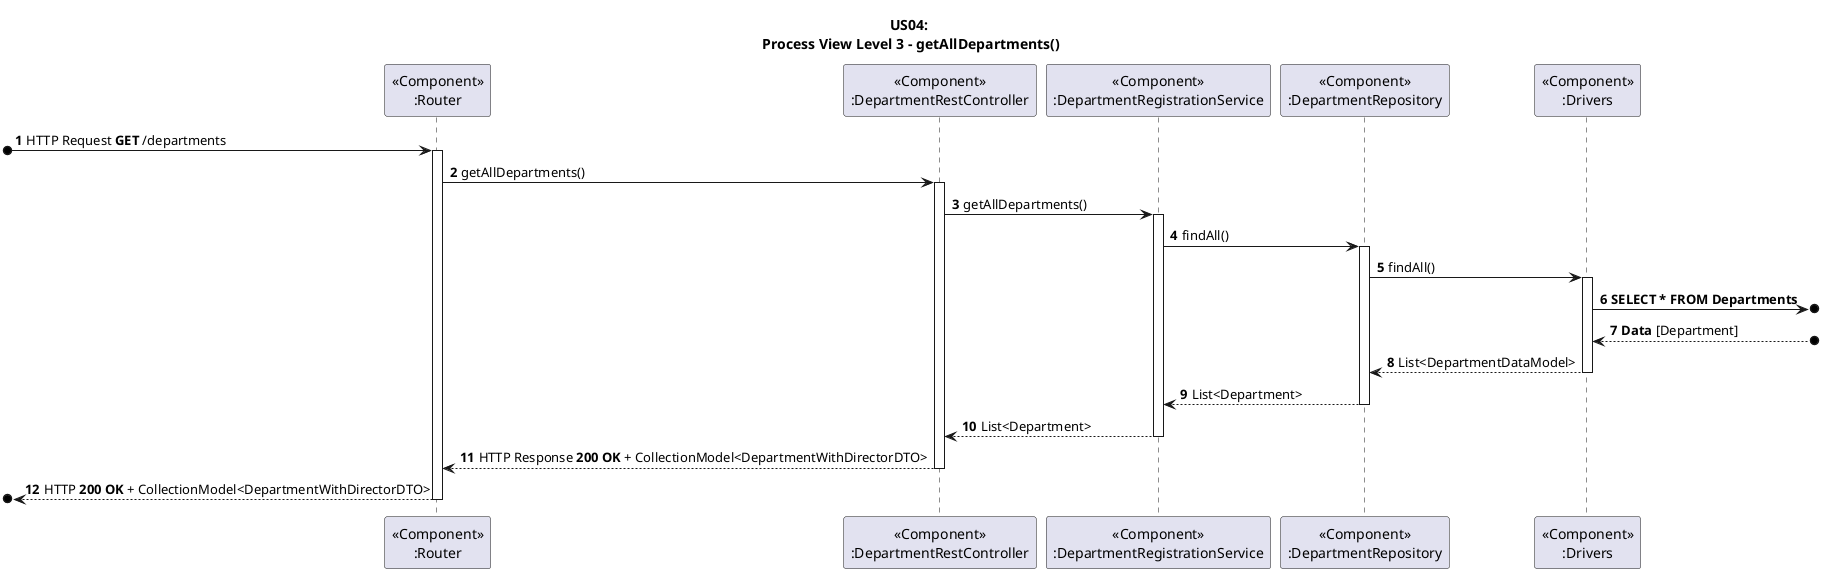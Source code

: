 @startuml
title US04: \nProcess View Level 3 - getAllDepartments()

autonumber

participant "<<Component>>\n:Router" as RT
participant "<<Component>>\n:DepartmentRestController" as C
participant "<<Component>>\n:DepartmentRegistrationService" as S
participant "<<Component>>\n:DepartmentRepository" as R
participant "<<Component>>\n:Drivers" as D

[o-> RT ++: HTTP Request **GET** /departments
RT -> C ++: getAllDepartments()
C -> S ++: getAllDepartments()
S -> R ++: findAll()
R -> D ++: findAll()
D ->o] : **SELECT * FROM Departments**
D <--o] : **Data** [Department]
D --> R --: List<DepartmentDataModel>
R --> S --: List<Department>
S --> C --: List<Department>
C --> RT --: HTTP Response **200 OK** + CollectionModel<DepartmentWithDirectorDTO>
[o<-- RT --: HTTP **200 OK** + CollectionModel<DepartmentWithDirectorDTO>

@enduml
